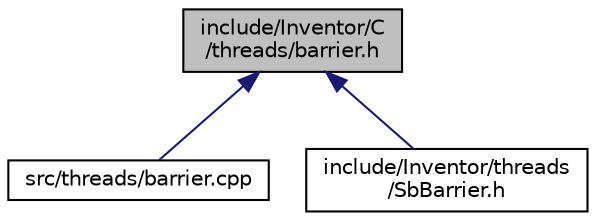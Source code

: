 digraph "include/Inventor/C/threads/barrier.h"
{
 // LATEX_PDF_SIZE
  edge [fontname="Helvetica",fontsize="10",labelfontname="Helvetica",labelfontsize="10"];
  node [fontname="Helvetica",fontsize="10",shape=record];
  Node1 [label="include/Inventor/C\l/threads/barrier.h",height=0.2,width=0.4,color="black", fillcolor="grey75", style="filled", fontcolor="black",tooltip=" "];
  Node1 -> Node2 [dir="back",color="midnightblue",fontsize="10",style="solid",fontname="Helvetica"];
  Node2 [label="src/threads/barrier.cpp",height=0.2,width=0.4,color="black", fillcolor="white", style="filled",URL="$barrier_8cpp.html",tooltip=" "];
  Node1 -> Node3 [dir="back",color="midnightblue",fontsize="10",style="solid",fontname="Helvetica"];
  Node3 [label="include/Inventor/threads\l/SbBarrier.h",height=0.2,width=0.4,color="black", fillcolor="white", style="filled",URL="$SbBarrier_8h.html",tooltip=" "];
}
